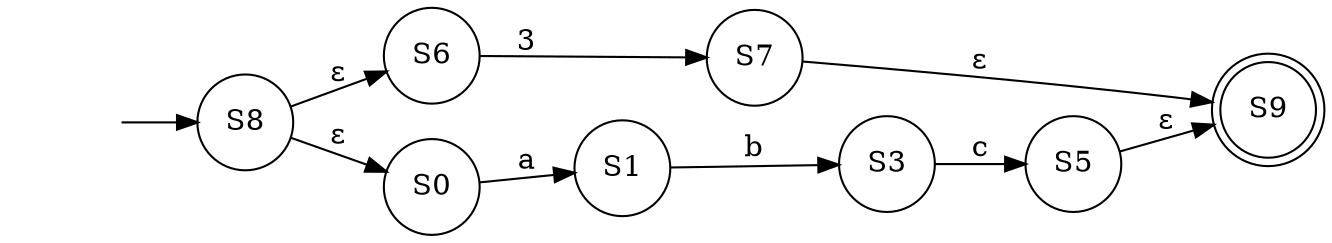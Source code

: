 digraph "NFA Visualization" {
	graph [rankdir=LR]
	"" [label="" shape=plaintext]
	S9 [label=S9 shape=doublecircle]
	S5 [label=S5 shape=circle]
	S6 [label=S6 shape=circle]
	S1 [label=S1 shape=circle]
	S7 [label=S7 shape=circle]
	S3 [label=S3 shape=circle]
	S0 [label=S0 shape=circle]
	S8 [label=S8 shape=circle]
	"" -> S8 [label=""]
	S0 -> S1 [label=a]
	S1 -> S3 [label=b]
	S3 -> S5 [label=c]
	S5 -> S9 [label="ε"]
	S6 -> S7 [label=3]
	S7 -> S9 [label="ε"]
	S8 -> S6 [label="ε"]
	S8 -> S0 [label="ε"]
}
